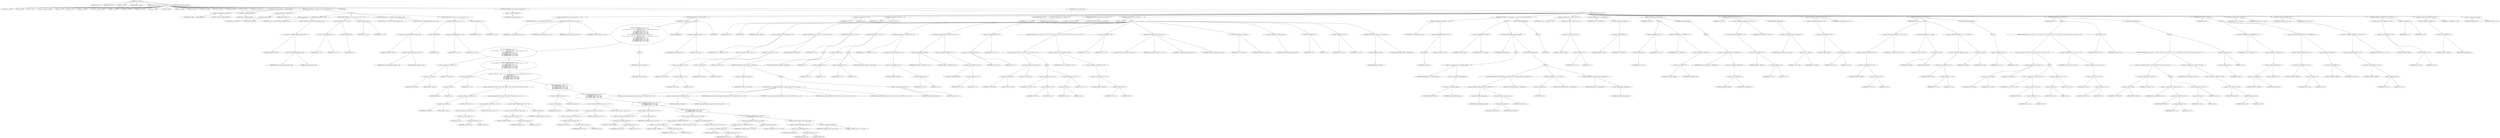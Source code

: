 digraph cache_insert {  
"1000121" [label = "(METHOD,cache_insert)" ]
"1000122" [label = "(PARAM,char *src)" ]
"1000123" [label = "(PARAM,_DWORD *a2)" ]
"1000124" [label = "(PARAM,__int64 a3)" ]
"1000125" [label = "(PARAM,unsigned __int64 a4)" ]
"1000126" [label = "(PARAM,unsigned __int16 a5)" ]
"1000127" [label = "(BLOCK,,)" ]
"1000128" [label = "(LOCAL,result: __int64)" ]
"1000129" [label = "(LOCAL,v10: int)" ]
"1000130" [label = "(LOCAL,v11: int)" ]
"1000131" [label = "(LOCAL,v12: unsigned __int64)" ]
"1000132" [label = "(LOCAL,v13: int)" ]
"1000133" [label = "(LOCAL,v14: int)" ]
"1000134" [label = "(LOCAL,v15: __int64)" ]
"1000135" [label = "(LOCAL,v16: unsigned __int16)" ]
"1000136" [label = "(LOCAL,v17: __int64)" ]
"1000137" [label = "(LOCAL,v18: __int64)" ]
"1000138" [label = "(LOCAL,v19: __int64)" ]
"1000139" [label = "(LOCAL,v20: __int64 *)" ]
"1000140" [label = "(LOCAL,v21: __int64)" ]
"1000141" [label = "(LOCAL,v22: __int16)" ]
"1000142" [label = "(LOCAL,v23: char *)" ]
"1000143" [label = "(LOCAL,v24: __int64)" ]
"1000144" [label = "(LOCAL,v25: __int64)" ]
"1000145" [label = "(LOCAL,v26: _BYTE *)" ]
"1000146" [label = "(LOCAL,v27: int)" ]
"1000147" [label = "(LOCAL,v28: __int64 [ 11 ])" ]
"1000148" [label = "(<operator>.assignment,v28[3] = __readfsqword(0x28u))" ]
"1000149" [label = "(<operator>.indirectIndexAccess,v28[3])" ]
"1000150" [label = "(IDENTIFIER,v28,v28[3] = __readfsqword(0x28u))" ]
"1000151" [label = "(LITERAL,3,v28[3] = __readfsqword(0x28u))" ]
"1000152" [label = "(__readfsqword,__readfsqword(0x28u))" ]
"1000153" [label = "(LITERAL,0x28u,__readfsqword(0x28u))" ]
"1000154" [label = "(CONTROL_STRUCTURE,if ( (a5 & 0x980) != 0 ),if ( (a5 & 0x980) != 0 ))" ]
"1000155" [label = "(<operator>.notEquals,(a5 & 0x980) != 0)" ]
"1000156" [label = "(<operator>.and,a5 & 0x980)" ]
"1000157" [label = "(IDENTIFIER,a5,a5 & 0x980)" ]
"1000158" [label = "(LITERAL,0x980,a5 & 0x980)" ]
"1000159" [label = "(LITERAL,0,(a5 & 0x980) != 0)" ]
"1000160" [label = "(BLOCK,,)" ]
"1000161" [label = "(<operator>.assignment,v12 = *(_QWORD *)(dnsmasq_daemon + 456))" ]
"1000162" [label = "(IDENTIFIER,v12,v12 = *(_QWORD *)(dnsmasq_daemon + 456))" ]
"1000163" [label = "(<operator>.indirection,*(_QWORD *)(dnsmasq_daemon + 456))" ]
"1000164" [label = "(<operator>.cast,(_QWORD *)(dnsmasq_daemon + 456))" ]
"1000165" [label = "(UNKNOWN,_QWORD *,_QWORD *)" ]
"1000166" [label = "(<operator>.addition,dnsmasq_daemon + 456)" ]
"1000167" [label = "(IDENTIFIER,dnsmasq_daemon,dnsmasq_daemon + 456)" ]
"1000168" [label = "(LITERAL,456,dnsmasq_daemon + 456)" ]
"1000169" [label = "(CONTROL_STRUCTURE,if ( a4 <= v12 || !v12 ),if ( a4 <= v12 || !v12 ))" ]
"1000170" [label = "(<operator>.logicalOr,a4 <= v12 || !v12)" ]
"1000171" [label = "(<operator>.lessEqualsThan,a4 <= v12)" ]
"1000172" [label = "(IDENTIFIER,a4,a4 <= v12)" ]
"1000173" [label = "(IDENTIFIER,v12,a4 <= v12)" ]
"1000174" [label = "(<operator>.logicalNot,!v12)" ]
"1000175" [label = "(IDENTIFIER,v12,!v12)" ]
"1000176" [label = "(<operator>.assignment,v12 = a4)" ]
"1000177" [label = "(IDENTIFIER,v12,v12 = a4)" ]
"1000178" [label = "(IDENTIFIER,a4,v12 = a4)" ]
"1000179" [label = "(<operator>.assignment,a4 = *(_QWORD *)(dnsmasq_daemon + 448))" ]
"1000180" [label = "(IDENTIFIER,a4,a4 = *(_QWORD *)(dnsmasq_daemon + 448))" ]
"1000181" [label = "(<operator>.indirection,*(_QWORD *)(dnsmasq_daemon + 448))" ]
"1000182" [label = "(<operator>.cast,(_QWORD *)(dnsmasq_daemon + 448))" ]
"1000183" [label = "(UNKNOWN,_QWORD *,_QWORD *)" ]
"1000184" [label = "(<operator>.addition,dnsmasq_daemon + 448)" ]
"1000185" [label = "(IDENTIFIER,dnsmasq_daemon,dnsmasq_daemon + 448)" ]
"1000186" [label = "(LITERAL,448,dnsmasq_daemon + 448)" ]
"1000187" [label = "(CONTROL_STRUCTURE,if ( !a4 || v12 >= a4 ),if ( !a4 || v12 >= a4 ))" ]
"1000188" [label = "(<operator>.logicalOr,!a4 || v12 >= a4)" ]
"1000189" [label = "(<operator>.logicalNot,!a4)" ]
"1000190" [label = "(IDENTIFIER,a4,!a4)" ]
"1000191" [label = "(<operator>.greaterEqualsThan,v12 >= a4)" ]
"1000192" [label = "(IDENTIFIER,v12,v12 >= a4)" ]
"1000193" [label = "(IDENTIFIER,a4,v12 >= a4)" ]
"1000194" [label = "(<operator>.assignment,a4 = v12)" ]
"1000195" [label = "(IDENTIFIER,a4,a4 = v12)" ]
"1000196" [label = "(IDENTIFIER,v12,a4 = v12)" ]
"1000197" [label = "(IDENTIFIER,L,)" ]
"1000198" [label = "(CONTROL_STRUCTURE,if ( !insert_error ),if ( !insert_error ))" ]
"1000199" [label = "(<operator>.logicalNot,!insert_error)" ]
"1000200" [label = "(IDENTIFIER,insert_error,!insert_error)" ]
"1000201" [label = "(BLOCK,,)" ]
"1000202" [label = "(<operator>.assignment,result = cache_scan_free(src, a2, a3, a5))" ]
"1000203" [label = "(IDENTIFIER,result,result = cache_scan_free(src, a2, a3, a5))" ]
"1000204" [label = "(cache_scan_free,cache_scan_free(src, a2, a3, a5))" ]
"1000205" [label = "(IDENTIFIER,src,cache_scan_free(src, a2, a3, a5))" ]
"1000206" [label = "(IDENTIFIER,a2,cache_scan_free(src, a2, a3, a5))" ]
"1000207" [label = "(IDENTIFIER,a3,cache_scan_free(src, a2, a3, a5))" ]
"1000208" [label = "(IDENTIFIER,a5,cache_scan_free(src, a2, a3, a5))" ]
"1000209" [label = "(CONTROL_STRUCTURE,if ( result ),if ( result ))" ]
"1000210" [label = "(IDENTIFIER,result,if ( result ))" ]
"1000211" [label = "(BLOCK,,)" ]
"1000212" [label = "(CONTROL_STRUCTURE,if ( (a5 & 0x180) != 0\n        && (a5 & 8) != 0\n        && ((a5 & 0x80u) != 0 && *(char *)(result + 52) < 0 && *(_DWORD *)(result + 24) == *a2\n         || (a5 & 0x100) != 0\n         && (*(_BYTE *)(result + 53) & 1) != 0\n         && *(_DWORD *)(result + 24) == *a2\n         && *(_DWORD *)(result + 28) == a2[1]\n         && *(_DWORD *)(result + 32) == a2[2]\n         && *(_DWORD *)(result + 36) == a2[3]) ),if ( (a5 & 0x180) != 0\n        && (a5 & 8) != 0\n        && ((a5 & 0x80u) != 0 && *(char *)(result + 52) < 0 && *(_DWORD *)(result + 24) == *a2\n         || (a5 & 0x100) != 0\n         && (*(_BYTE *)(result + 53) & 1) != 0\n         && *(_DWORD *)(result + 24) == *a2\n         && *(_DWORD *)(result + 28) == a2[1]\n         && *(_DWORD *)(result + 32) == a2[2]\n         && *(_DWORD *)(result + 36) == a2[3]) ))" ]
"1000213" [label = "(<operator>.logicalAnd,(a5 & 0x180) != 0\n        && (a5 & 8) != 0\n        && ((a5 & 0x80u) != 0 && *(char *)(result + 52) < 0 && *(_DWORD *)(result + 24) == *a2\n         || (a5 & 0x100) != 0\n         && (*(_BYTE *)(result + 53) & 1) != 0\n         && *(_DWORD *)(result + 24) == *a2\n         && *(_DWORD *)(result + 28) == a2[1]\n         && *(_DWORD *)(result + 32) == a2[2]\n         && *(_DWORD *)(result + 36) == a2[3]))" ]
"1000214" [label = "(<operator>.notEquals,(a5 & 0x180) != 0)" ]
"1000215" [label = "(<operator>.and,a5 & 0x180)" ]
"1000216" [label = "(IDENTIFIER,a5,a5 & 0x180)" ]
"1000217" [label = "(LITERAL,0x180,a5 & 0x180)" ]
"1000218" [label = "(LITERAL,0,(a5 & 0x180) != 0)" ]
"1000219" [label = "(<operator>.logicalAnd,(a5 & 8) != 0\n        && ((a5 & 0x80u) != 0 && *(char *)(result + 52) < 0 && *(_DWORD *)(result + 24) == *a2\n         || (a5 & 0x100) != 0\n         && (*(_BYTE *)(result + 53) & 1) != 0\n         && *(_DWORD *)(result + 24) == *a2\n         && *(_DWORD *)(result + 28) == a2[1]\n         && *(_DWORD *)(result + 32) == a2[2]\n         && *(_DWORD *)(result + 36) == a2[3]))" ]
"1000220" [label = "(<operator>.notEquals,(a5 & 8) != 0)" ]
"1000221" [label = "(<operator>.and,a5 & 8)" ]
"1000222" [label = "(IDENTIFIER,a5,a5 & 8)" ]
"1000223" [label = "(LITERAL,8,a5 & 8)" ]
"1000224" [label = "(LITERAL,0,(a5 & 8) != 0)" ]
"1000225" [label = "(<operator>.logicalOr,(a5 & 0x80u) != 0 && *(char *)(result + 52) < 0 && *(_DWORD *)(result + 24) == *a2\n         || (a5 & 0x100) != 0\n         && (*(_BYTE *)(result + 53) & 1) != 0\n         && *(_DWORD *)(result + 24) == *a2\n         && *(_DWORD *)(result + 28) == a2[1]\n         && *(_DWORD *)(result + 32) == a2[2]\n         && *(_DWORD *)(result + 36) == a2[3])" ]
"1000226" [label = "(<operator>.logicalAnd,(a5 & 0x80u) != 0 && *(char *)(result + 52) < 0 && *(_DWORD *)(result + 24) == *a2)" ]
"1000227" [label = "(<operator>.notEquals,(a5 & 0x80u) != 0)" ]
"1000228" [label = "(<operator>.and,a5 & 0x80u)" ]
"1000229" [label = "(IDENTIFIER,a5,a5 & 0x80u)" ]
"1000230" [label = "(LITERAL,0x80u,a5 & 0x80u)" ]
"1000231" [label = "(LITERAL,0,(a5 & 0x80u) != 0)" ]
"1000232" [label = "(<operator>.logicalAnd,*(char *)(result + 52) < 0 && *(_DWORD *)(result + 24) == *a2)" ]
"1000233" [label = "(<operator>.lessThan,*(char *)(result + 52) < 0)" ]
"1000234" [label = "(<operator>.indirection,*(char *)(result + 52))" ]
"1000235" [label = "(<operator>.cast,(char *)(result + 52))" ]
"1000236" [label = "(UNKNOWN,char *,char *)" ]
"1000237" [label = "(<operator>.addition,result + 52)" ]
"1000238" [label = "(IDENTIFIER,result,result + 52)" ]
"1000239" [label = "(LITERAL,52,result + 52)" ]
"1000240" [label = "(LITERAL,0,*(char *)(result + 52) < 0)" ]
"1000241" [label = "(<operator>.equals,*(_DWORD *)(result + 24) == *a2)" ]
"1000242" [label = "(<operator>.indirection,*(_DWORD *)(result + 24))" ]
"1000243" [label = "(<operator>.cast,(_DWORD *)(result + 24))" ]
"1000244" [label = "(UNKNOWN,_DWORD *,_DWORD *)" ]
"1000245" [label = "(<operator>.addition,result + 24)" ]
"1000246" [label = "(IDENTIFIER,result,result + 24)" ]
"1000247" [label = "(LITERAL,24,result + 24)" ]
"1000248" [label = "(<operator>.indirection,*a2)" ]
"1000249" [label = "(IDENTIFIER,a2,*(_DWORD *)(result + 24) == *a2)" ]
"1000250" [label = "(<operator>.logicalAnd,(a5 & 0x100) != 0\n         && (*(_BYTE *)(result + 53) & 1) != 0\n         && *(_DWORD *)(result + 24) == *a2\n         && *(_DWORD *)(result + 28) == a2[1]\n         && *(_DWORD *)(result + 32) == a2[2]\n         && *(_DWORD *)(result + 36) == a2[3])" ]
"1000251" [label = "(<operator>.notEquals,(a5 & 0x100) != 0)" ]
"1000252" [label = "(<operator>.and,a5 & 0x100)" ]
"1000253" [label = "(IDENTIFIER,a5,a5 & 0x100)" ]
"1000254" [label = "(LITERAL,0x100,a5 & 0x100)" ]
"1000255" [label = "(LITERAL,0,(a5 & 0x100) != 0)" ]
"1000256" [label = "(<operator>.logicalAnd,(*(_BYTE *)(result + 53) & 1) != 0\n         && *(_DWORD *)(result + 24) == *a2\n         && *(_DWORD *)(result + 28) == a2[1]\n         && *(_DWORD *)(result + 32) == a2[2]\n         && *(_DWORD *)(result + 36) == a2[3])" ]
"1000257" [label = "(<operator>.notEquals,(*(_BYTE *)(result + 53) & 1) != 0)" ]
"1000258" [label = "(<operator>.and,*(_BYTE *)(result + 53) & 1)" ]
"1000259" [label = "(<operator>.indirection,*(_BYTE *)(result + 53))" ]
"1000260" [label = "(<operator>.cast,(_BYTE *)(result + 53))" ]
"1000261" [label = "(UNKNOWN,_BYTE *,_BYTE *)" ]
"1000262" [label = "(<operator>.addition,result + 53)" ]
"1000263" [label = "(IDENTIFIER,result,result + 53)" ]
"1000264" [label = "(LITERAL,53,result + 53)" ]
"1000265" [label = "(LITERAL,1,*(_BYTE *)(result + 53) & 1)" ]
"1000266" [label = "(LITERAL,0,(*(_BYTE *)(result + 53) & 1) != 0)" ]
"1000267" [label = "(<operator>.logicalAnd,*(_DWORD *)(result + 24) == *a2\n         && *(_DWORD *)(result + 28) == a2[1]\n         && *(_DWORD *)(result + 32) == a2[2]\n         && *(_DWORD *)(result + 36) == a2[3])" ]
"1000268" [label = "(<operator>.equals,*(_DWORD *)(result + 24) == *a2)" ]
"1000269" [label = "(<operator>.indirection,*(_DWORD *)(result + 24))" ]
"1000270" [label = "(<operator>.cast,(_DWORD *)(result + 24))" ]
"1000271" [label = "(UNKNOWN,_DWORD *,_DWORD *)" ]
"1000272" [label = "(<operator>.addition,result + 24)" ]
"1000273" [label = "(IDENTIFIER,result,result + 24)" ]
"1000274" [label = "(LITERAL,24,result + 24)" ]
"1000275" [label = "(<operator>.indirection,*a2)" ]
"1000276" [label = "(IDENTIFIER,a2,*(_DWORD *)(result + 24) == *a2)" ]
"1000277" [label = "(<operator>.logicalAnd,*(_DWORD *)(result + 28) == a2[1]\n         && *(_DWORD *)(result + 32) == a2[2]\n         && *(_DWORD *)(result + 36) == a2[3])" ]
"1000278" [label = "(<operator>.equals,*(_DWORD *)(result + 28) == a2[1])" ]
"1000279" [label = "(<operator>.indirection,*(_DWORD *)(result + 28))" ]
"1000280" [label = "(<operator>.cast,(_DWORD *)(result + 28))" ]
"1000281" [label = "(UNKNOWN,_DWORD *,_DWORD *)" ]
"1000282" [label = "(<operator>.addition,result + 28)" ]
"1000283" [label = "(IDENTIFIER,result,result + 28)" ]
"1000284" [label = "(LITERAL,28,result + 28)" ]
"1000285" [label = "(<operator>.indirectIndexAccess,a2[1])" ]
"1000286" [label = "(IDENTIFIER,a2,*(_DWORD *)(result + 28) == a2[1])" ]
"1000287" [label = "(LITERAL,1,*(_DWORD *)(result + 28) == a2[1])" ]
"1000288" [label = "(<operator>.logicalAnd,*(_DWORD *)(result + 32) == a2[2]\n         && *(_DWORD *)(result + 36) == a2[3])" ]
"1000289" [label = "(<operator>.equals,*(_DWORD *)(result + 32) == a2[2])" ]
"1000290" [label = "(<operator>.indirection,*(_DWORD *)(result + 32))" ]
"1000291" [label = "(<operator>.cast,(_DWORD *)(result + 32))" ]
"1000292" [label = "(UNKNOWN,_DWORD *,_DWORD *)" ]
"1000293" [label = "(<operator>.addition,result + 32)" ]
"1000294" [label = "(IDENTIFIER,result,result + 32)" ]
"1000295" [label = "(LITERAL,32,result + 32)" ]
"1000296" [label = "(<operator>.indirectIndexAccess,a2[2])" ]
"1000297" [label = "(IDENTIFIER,a2,*(_DWORD *)(result + 32) == a2[2])" ]
"1000298" [label = "(LITERAL,2,*(_DWORD *)(result + 32) == a2[2])" ]
"1000299" [label = "(<operator>.equals,*(_DWORD *)(result + 36) == a2[3])" ]
"1000300" [label = "(<operator>.indirection,*(_DWORD *)(result + 36))" ]
"1000301" [label = "(<operator>.cast,(_DWORD *)(result + 36))" ]
"1000302" [label = "(UNKNOWN,_DWORD *,_DWORD *)" ]
"1000303" [label = "(<operator>.addition,result + 36)" ]
"1000304" [label = "(IDENTIFIER,result,result + 36)" ]
"1000305" [label = "(LITERAL,36,result + 36)" ]
"1000306" [label = "(<operator>.indirectIndexAccess,a2[3])" ]
"1000307" [label = "(IDENTIFIER,a2,*(_DWORD *)(result + 36) == a2[3])" ]
"1000308" [label = "(LITERAL,3,*(_DWORD *)(result + 36) == a2[3])" ]
"1000309" [label = "(BLOCK,,)" ]
"1000310" [label = "(RETURN,return result;,return result;)" ]
"1000311" [label = "(IDENTIFIER,result,return result;)" ]
"1000312" [label = "(JUMP_TARGET,LABEL_12)" ]
"1000313" [label = "(<operator>.assignment,insert_error = 1)" ]
"1000314" [label = "(IDENTIFIER,insert_error,insert_error = 1)" ]
"1000315" [label = "(LITERAL,1,insert_error = 1)" ]
"1000316" [label = "(IDENTIFIER,L,)" ]
"1000317" [label = "(<operator>.assignment,v13 = 0)" ]
"1000318" [label = "(IDENTIFIER,v13,v13 = 0)" ]
"1000319" [label = "(LITERAL,0,v13 = 0)" ]
"1000320" [label = "(<operator>.assignment,v14 = a5 & 4)" ]
"1000321" [label = "(IDENTIFIER,v14,v14 = a5 & 4)" ]
"1000322" [label = "(<operator>.and,a5 & 4)" ]
"1000323" [label = "(IDENTIFIER,a5,a5 & 4)" ]
"1000324" [label = "(LITERAL,4,a5 & 4)" ]
"1000325" [label = "(JUMP_TARGET,LABEL_21)" ]
"1000326" [label = "(<operator>.assignment,v15 = cache_tail)" ]
"1000327" [label = "(IDENTIFIER,v15,v15 = cache_tail)" ]
"1000328" [label = "(IDENTIFIER,cache_tail,v15 = cache_tail)" ]
"1000329" [label = "(CONTROL_STRUCTURE,if ( !cache_tail ),if ( !cache_tail ))" ]
"1000330" [label = "(<operator>.logicalNot,!cache_tail)" ]
"1000331" [label = "(IDENTIFIER,cache_tail,!cache_tail)" ]
"1000332" [label = "(CONTROL_STRUCTURE,goto LABEL_12;,goto LABEL_12;)" ]
"1000333" [label = "(CONTROL_STRUCTURE,while ( 1 ),while ( 1 ))" ]
"1000334" [label = "(LITERAL,1,while ( 1 ))" ]
"1000335" [label = "(BLOCK,,)" ]
"1000336" [label = "(<operator>.assignment,v16 = *(_WORD *)(v15 + 52))" ]
"1000337" [label = "(IDENTIFIER,v16,v16 = *(_WORD *)(v15 + 52))" ]
"1000338" [label = "(<operator>.indirection,*(_WORD *)(v15 + 52))" ]
"1000339" [label = "(<operator>.cast,(_WORD *)(v15 + 52))" ]
"1000340" [label = "(UNKNOWN,_WORD *,_WORD *)" ]
"1000341" [label = "(<operator>.addition,v15 + 52)" ]
"1000342" [label = "(IDENTIFIER,v15,v15 + 52)" ]
"1000343" [label = "(LITERAL,52,v15 + 52)" ]
"1000344" [label = "(CONTROL_STRUCTURE,if ( (v16 & 0xC) == 0 ),if ( (v16 & 0xC) == 0 ))" ]
"1000345" [label = "(<operator>.equals,(v16 & 0xC) == 0)" ]
"1000346" [label = "(<operator>.and,v16 & 0xC)" ]
"1000347" [label = "(IDENTIFIER,v16,v16 & 0xC)" ]
"1000348" [label = "(LITERAL,0xC,v16 & 0xC)" ]
"1000349" [label = "(LITERAL,0,(v16 & 0xC) == 0)" ]
"1000350" [label = "(CONTROL_STRUCTURE,break;,break;)" ]
"1000351" [label = "(CONTROL_STRUCTURE,if ( v13 ),if ( v13 ))" ]
"1000352" [label = "(IDENTIFIER,v13,if ( v13 ))" ]
"1000353" [label = "(BLOCK,,)" ]
"1000354" [label = "(CONTROL_STRUCTURE,if ( !warned_8730 ),if ( !warned_8730 ))" ]
"1000355" [label = "(<operator>.logicalNot,!warned_8730)" ]
"1000356" [label = "(IDENTIFIER,warned_8730,!warned_8730)" ]
"1000357" [label = "(BLOCK,,)" ]
"1000358" [label = "(my_syslog,my_syslog(3, (unsigned int)\"Internal error in cache.\", warned_8730, v10, v11, v13))" ]
"1000359" [label = "(LITERAL,3,my_syslog(3, (unsigned int)\"Internal error in cache.\", warned_8730, v10, v11, v13))" ]
"1000360" [label = "(<operator>.cast,(unsigned int)\"Internal error in cache.\")" ]
"1000361" [label = "(UNKNOWN,unsigned int,unsigned int)" ]
"1000362" [label = "(LITERAL,\"Internal error in cache.\",(unsigned int)\"Internal error in cache.\")" ]
"1000363" [label = "(IDENTIFIER,warned_8730,my_syslog(3, (unsigned int)\"Internal error in cache.\", warned_8730, v10, v11, v13))" ]
"1000364" [label = "(IDENTIFIER,v10,my_syslog(3, (unsigned int)\"Internal error in cache.\", warned_8730, v10, v11, v13))" ]
"1000365" [label = "(IDENTIFIER,v11,my_syslog(3, (unsigned int)\"Internal error in cache.\", warned_8730, v10, v11, v13))" ]
"1000366" [label = "(IDENTIFIER,v13,my_syslog(3, (unsigned int)\"Internal error in cache.\", warned_8730, v10, v11, v13))" ]
"1000367" [label = "(<operator>.assignment,warned_8730 = 1)" ]
"1000368" [label = "(IDENTIFIER,warned_8730,warned_8730 = 1)" ]
"1000369" [label = "(LITERAL,1,warned_8730 = 1)" ]
"1000370" [label = "(CONTROL_STRUCTURE,goto LABEL_12;,goto LABEL_12;)" ]
"1000371" [label = "(CONTROL_STRUCTURE,if ( !v14 ),if ( !v14 ))" ]
"1000372" [label = "(<operator>.logicalNot,!v14)" ]
"1000373" [label = "(IDENTIFIER,v14,!v14)" ]
"1000374" [label = "(BLOCK,,)" ]
"1000375" [label = "(<operator>.assignment,v14 = 1)" ]
"1000376" [label = "(IDENTIFIER,v14,v14 = 1)" ]
"1000377" [label = "(LITERAL,1,v14 = 1)" ]
"1000378" [label = "(<operator>.assignment,v13 = 0)" ]
"1000379" [label = "(IDENTIFIER,v13,v13 = 0)" ]
"1000380" [label = "(LITERAL,0,v13 = 0)" ]
"1000381" [label = "(CONTROL_STRUCTURE,goto LABEL_21;,goto LABEL_21;)" ]
"1000382" [label = "(<operator>.assignment,v17 = *(_QWORD *)(v15 + 32))" ]
"1000383" [label = "(IDENTIFIER,v17,v17 = *(_QWORD *)(v15 + 32))" ]
"1000384" [label = "(<operator>.indirection,*(_QWORD *)(v15 + 32))" ]
"1000385" [label = "(<operator>.cast,(_QWORD *)(v15 + 32))" ]
"1000386" [label = "(UNKNOWN,_QWORD *,_QWORD *)" ]
"1000387" [label = "(<operator>.addition,v15 + 32)" ]
"1000388" [label = "(IDENTIFIER,v15,v15 + 32)" ]
"1000389" [label = "(LITERAL,32,v15 + 32)" ]
"1000390" [label = "(<operator>.assignment,v28[0] = *(_QWORD *)(v15 + 24))" ]
"1000391" [label = "(<operator>.indirectIndexAccess,v28[0])" ]
"1000392" [label = "(IDENTIFIER,v28,v28[0] = *(_QWORD *)(v15 + 24))" ]
"1000393" [label = "(LITERAL,0,v28[0] = *(_QWORD *)(v15 + 24))" ]
"1000394" [label = "(<operator>.indirection,*(_QWORD *)(v15 + 24))" ]
"1000395" [label = "(<operator>.cast,(_QWORD *)(v15 + 24))" ]
"1000396" [label = "(UNKNOWN,_QWORD *,_QWORD *)" ]
"1000397" [label = "(<operator>.addition,v15 + 24)" ]
"1000398" [label = "(IDENTIFIER,v15,v15 + 24)" ]
"1000399" [label = "(LITERAL,24,v15 + 24)" ]
"1000400" [label = "(<operator>.assignment,v28[1] = v17)" ]
"1000401" [label = "(<operator>.indirectIndexAccess,v28[1])" ]
"1000402" [label = "(IDENTIFIER,v28,v28[1] = v17)" ]
"1000403" [label = "(LITERAL,1,v28[1] = v17)" ]
"1000404" [label = "(IDENTIFIER,v17,v28[1] = v17)" ]
"1000405" [label = "(CONTROL_STRUCTURE,if ( (v16 & 0x200) != 0 || (v18 = v15 + 56, (v16 & 2) != 0) ),if ( (v16 & 0x200) != 0 || (v18 = v15 + 56, (v16 & 2) != 0) ))" ]
"1000406" [label = "(<operator>.logicalOr,(v16 & 0x200) != 0 || (v18 = v15 + 56, (v16 & 2) != 0))" ]
"1000407" [label = "(<operator>.notEquals,(v16 & 0x200) != 0)" ]
"1000408" [label = "(<operator>.and,v16 & 0x200)" ]
"1000409" [label = "(IDENTIFIER,v16,v16 & 0x200)" ]
"1000410" [label = "(LITERAL,0x200,v16 & 0x200)" ]
"1000411" [label = "(LITERAL,0,(v16 & 0x200) != 0)" ]
"1000412" [label = "(BLOCK,,)" ]
"1000413" [label = "(<operator>.assignment,v18 = v15 + 56)" ]
"1000414" [label = "(IDENTIFIER,v18,v18 = v15 + 56)" ]
"1000415" [label = "(<operator>.addition,v15 + 56)" ]
"1000416" [label = "(IDENTIFIER,v15,v15 + 56)" ]
"1000417" [label = "(LITERAL,56,v15 + 56)" ]
"1000418" [label = "(<operator>.notEquals,(v16 & 2) != 0)" ]
"1000419" [label = "(<operator>.and,v16 & 2)" ]
"1000420" [label = "(IDENTIFIER,v16,v16 & 2)" ]
"1000421" [label = "(LITERAL,2,v16 & 2)" ]
"1000422" [label = "(LITERAL,0,(v16 & 2) != 0)" ]
"1000423" [label = "(<operator>.assignment,v18 = *(_QWORD *)(v15 + 56))" ]
"1000424" [label = "(IDENTIFIER,v18,v18 = *(_QWORD *)(v15 + 56))" ]
"1000425" [label = "(<operator>.indirection,*(_QWORD *)(v15 + 56))" ]
"1000426" [label = "(<operator>.cast,(_QWORD *)(v15 + 56))" ]
"1000427" [label = "(UNKNOWN,_QWORD *,_QWORD *)" ]
"1000428" [label = "(<operator>.addition,v15 + 56)" ]
"1000429" [label = "(IDENTIFIER,v15,v15 + 56)" ]
"1000430" [label = "(LITERAL,56,v15 + 56)" ]
"1000431" [label = "(<operator>.assignment,v27 = v14)" ]
"1000432" [label = "(IDENTIFIER,v27,v27 = v14)" ]
"1000433" [label = "(IDENTIFIER,v14,v27 = v14)" ]
"1000434" [label = "(cache_scan_free,cache_scan_free(v18, v28, a3, v16))" ]
"1000435" [label = "(IDENTIFIER,v18,cache_scan_free(v18, v28, a3, v16))" ]
"1000436" [label = "(IDENTIFIER,v28,cache_scan_free(v18, v28, a3, v16))" ]
"1000437" [label = "(IDENTIFIER,a3,cache_scan_free(v18, v28, a3, v16))" ]
"1000438" [label = "(IDENTIFIER,v16,cache_scan_free(v18, v28, a3, v16))" ]
"1000439" [label = "(<operator>.assignment,v15 = cache_tail)" ]
"1000440" [label = "(IDENTIFIER,v15,v15 = cache_tail)" ]
"1000441" [label = "(IDENTIFIER,cache_tail,v15 = cache_tail)" ]
"1000442" [label = "(<operator>.preIncrement,++cache_live_freed)" ]
"1000443" [label = "(IDENTIFIER,cache_live_freed,++cache_live_freed)" ]
"1000444" [label = "(<operator>.assignment,v13 = 1)" ]
"1000445" [label = "(IDENTIFIER,v13,v13 = 1)" ]
"1000446" [label = "(LITERAL,1,v13 = 1)" ]
"1000447" [label = "(<operator>.assignment,v14 = v27)" ]
"1000448" [label = "(IDENTIFIER,v14,v14 = v27)" ]
"1000449" [label = "(IDENTIFIER,v27,v14 = v27)" ]
"1000450" [label = "(CONTROL_STRUCTURE,if ( !cache_tail ),if ( !cache_tail ))" ]
"1000451" [label = "(<operator>.logicalNot,!cache_tail)" ]
"1000452" [label = "(IDENTIFIER,cache_tail,!cache_tail)" ]
"1000453" [label = "(CONTROL_STRUCTURE,goto LABEL_12;,goto LABEL_12;)" ]
"1000454" [label = "(CONTROL_STRUCTURE,if ( src && strlen(src) > 0x31 ),if ( src && strlen(src) > 0x31 ))" ]
"1000455" [label = "(<operator>.logicalAnd,src && strlen(src) > 0x31)" ]
"1000456" [label = "(IDENTIFIER,src,src && strlen(src) > 0x31)" ]
"1000457" [label = "(<operator>.greaterThan,strlen(src) > 0x31)" ]
"1000458" [label = "(strlen,strlen(src))" ]
"1000459" [label = "(IDENTIFIER,src,strlen(src))" ]
"1000460" [label = "(LITERAL,0x31,strlen(src) > 0x31)" ]
"1000461" [label = "(BLOCK,,)" ]
"1000462" [label = "(<operator>.assignment,v19 = big_free)" ]
"1000463" [label = "(IDENTIFIER,v19,v19 = big_free)" ]
"1000464" [label = "(IDENTIFIER,big_free,v19 = big_free)" ]
"1000465" [label = "(CONTROL_STRUCTURE,if ( big_free ),if ( big_free ))" ]
"1000466" [label = "(IDENTIFIER,big_free,if ( big_free ))" ]
"1000467" [label = "(BLOCK,,)" ]
"1000468" [label = "(<operator>.assignment,big_free = *(_QWORD *)big_free)" ]
"1000469" [label = "(IDENTIFIER,big_free,big_free = *(_QWORD *)big_free)" ]
"1000470" [label = "(<operator>.indirection,*(_QWORD *)big_free)" ]
"1000471" [label = "(<operator>.cast,(_QWORD *)big_free)" ]
"1000472" [label = "(UNKNOWN,_QWORD *,_QWORD *)" ]
"1000473" [label = "(IDENTIFIER,big_free,(_QWORD *)big_free)" ]
"1000474" [label = "(CONTROL_STRUCTURE,else,else)" ]
"1000475" [label = "(BLOCK,,)" ]
"1000476" [label = "(CONTROL_STRUCTURE,if ( !bignames_left && (a5 & 0x5000) == 0 ),if ( !bignames_left && (a5 & 0x5000) == 0 ))" ]
"1000477" [label = "(<operator>.logicalAnd,!bignames_left && (a5 & 0x5000) == 0)" ]
"1000478" [label = "(<operator>.logicalNot,!bignames_left)" ]
"1000479" [label = "(IDENTIFIER,bignames_left,!bignames_left)" ]
"1000480" [label = "(<operator>.equals,(a5 & 0x5000) == 0)" ]
"1000481" [label = "(<operator>.and,a5 & 0x5000)" ]
"1000482" [label = "(IDENTIFIER,a5,a5 & 0x5000)" ]
"1000483" [label = "(LITERAL,0x5000,a5 & 0x5000)" ]
"1000484" [label = "(LITERAL,0,(a5 & 0x5000) == 0)" ]
"1000485" [label = "(CONTROL_STRUCTURE,goto LABEL_12;,goto LABEL_12;)" ]
"1000486" [label = "(CONTROL_STRUCTURE,if ( !v19 ),if ( !v19 ))" ]
"1000487" [label = "(<operator>.logicalNot,!v19)" ]
"1000488" [label = "(IDENTIFIER,v19,!v19)" ]
"1000489" [label = "(CONTROL_STRUCTURE,goto LABEL_12;,goto LABEL_12;)" ]
"1000490" [label = "(CONTROL_STRUCTURE,if ( bignames_left ),if ( bignames_left ))" ]
"1000491" [label = "(IDENTIFIER,bignames_left,if ( bignames_left ))" ]
"1000492" [label = "(<operator>.preDecrement,--bignames_left)" ]
"1000493" [label = "(IDENTIFIER,bignames_left,--bignames_left)" ]
"1000494" [label = "(CONTROL_STRUCTURE,else,else)" ]
"1000495" [label = "(BLOCK,,)" ]
"1000496" [label = "(IDENTIFIER,L,)" ]
"1000497" [label = "(<operator>.assignment,v20 = *(__int64 **)(v15 + 8))" ]
"1000498" [label = "(IDENTIFIER,v20,v20 = *(__int64 **)(v15 + 8))" ]
"1000499" [label = "(<operator>.indirection,*(__int64 **)(v15 + 8))" ]
"1000500" [label = "(<operator>.cast,(__int64 **)(v15 + 8))" ]
"1000501" [label = "(UNKNOWN,__int64 **,__int64 **)" ]
"1000502" [label = "(<operator>.addition,v15 + 8)" ]
"1000503" [label = "(IDENTIFIER,v15,v15 + 8)" ]
"1000504" [label = "(LITERAL,8,v15 + 8)" ]
"1000505" [label = "(<operator>.assignment,v21 = *(_QWORD *)v15)" ]
"1000506" [label = "(IDENTIFIER,v21,v21 = *(_QWORD *)v15)" ]
"1000507" [label = "(<operator>.indirection,*(_QWORD *)v15)" ]
"1000508" [label = "(<operator>.cast,(_QWORD *)v15)" ]
"1000509" [label = "(UNKNOWN,_QWORD *,_QWORD *)" ]
"1000510" [label = "(IDENTIFIER,v15,(_QWORD *)v15)" ]
"1000511" [label = "(CONTROL_STRUCTURE,if ( v20 ),if ( v20 ))" ]
"1000512" [label = "(IDENTIFIER,v20,if ( v20 ))" ]
"1000513" [label = "(BLOCK,,)" ]
"1000514" [label = "(<operator>.assignment,*v20 = v21)" ]
"1000515" [label = "(<operator>.indirection,*v20)" ]
"1000516" [label = "(IDENTIFIER,v20,*v20 = v21)" ]
"1000517" [label = "(IDENTIFIER,v21,*v20 = v21)" ]
"1000518" [label = "(<operator>.assignment,v21 = *(_QWORD *)v15)" ]
"1000519" [label = "(IDENTIFIER,v21,v21 = *(_QWORD *)v15)" ]
"1000520" [label = "(<operator>.indirection,*(_QWORD *)v15)" ]
"1000521" [label = "(<operator>.cast,(_QWORD *)v15)" ]
"1000522" [label = "(UNKNOWN,_QWORD *,_QWORD *)" ]
"1000523" [label = "(IDENTIFIER,v15,(_QWORD *)v15)" ]
"1000524" [label = "(CONTROL_STRUCTURE,else,else)" ]
"1000525" [label = "(BLOCK,,)" ]
"1000526" [label = "(<operator>.assignment,cache_head = *(_QWORD *)v15)" ]
"1000527" [label = "(IDENTIFIER,cache_head,cache_head = *(_QWORD *)v15)" ]
"1000528" [label = "(<operator>.indirection,*(_QWORD *)v15)" ]
"1000529" [label = "(<operator>.cast,(_QWORD *)v15)" ]
"1000530" [label = "(UNKNOWN,_QWORD *,_QWORD *)" ]
"1000531" [label = "(IDENTIFIER,v15,(_QWORD *)v15)" ]
"1000532" [label = "(CONTROL_STRUCTURE,if ( v21 ),if ( v21 ))" ]
"1000533" [label = "(IDENTIFIER,v21,if ( v21 ))" ]
"1000534" [label = "(<operator>.assignment,*(_QWORD *)(v21 + 8) = v20)" ]
"1000535" [label = "(<operator>.indirection,*(_QWORD *)(v21 + 8))" ]
"1000536" [label = "(<operator>.cast,(_QWORD *)(v21 + 8))" ]
"1000537" [label = "(UNKNOWN,_QWORD *,_QWORD *)" ]
"1000538" [label = "(<operator>.addition,v21 + 8)" ]
"1000539" [label = "(IDENTIFIER,v21,v21 + 8)" ]
"1000540" [label = "(LITERAL,8,v21 + 8)" ]
"1000541" [label = "(IDENTIFIER,v20,*(_QWORD *)(v21 + 8) = v20)" ]
"1000542" [label = "(CONTROL_STRUCTURE,else,else)" ]
"1000543" [label = "(<operator>.assignment,cache_tail = (__int64)v20)" ]
"1000544" [label = "(IDENTIFIER,cache_tail,cache_tail = (__int64)v20)" ]
"1000545" [label = "(<operator>.cast,(__int64)v20)" ]
"1000546" [label = "(UNKNOWN,__int64,__int64)" ]
"1000547" [label = "(IDENTIFIER,v20,(__int64)v20)" ]
"1000548" [label = "(<operator>.assignment,*(_WORD *)(v15 + 52) = a5)" ]
"1000549" [label = "(<operator>.indirection,*(_WORD *)(v15 + 52))" ]
"1000550" [label = "(<operator>.cast,(_WORD *)(v15 + 52))" ]
"1000551" [label = "(UNKNOWN,_WORD *,_WORD *)" ]
"1000552" [label = "(<operator>.addition,v15 + 52)" ]
"1000553" [label = "(IDENTIFIER,v15,v15 + 52)" ]
"1000554" [label = "(LITERAL,52,v15 + 52)" ]
"1000555" [label = "(IDENTIFIER,a5,*(_WORD *)(v15 + 52) = a5)" ]
"1000556" [label = "(CONTROL_STRUCTURE,if ( v19 ),if ( v19 ))" ]
"1000557" [label = "(IDENTIFIER,v19,if ( v19 ))" ]
"1000558" [label = "(BLOCK,,)" ]
"1000559" [label = "(<operator>.assignment,*(_QWORD *)(v15 + 56) = v19)" ]
"1000560" [label = "(<operator>.indirection,*(_QWORD *)(v15 + 56))" ]
"1000561" [label = "(<operator>.cast,(_QWORD *)(v15 + 56))" ]
"1000562" [label = "(UNKNOWN,_QWORD *,_QWORD *)" ]
"1000563" [label = "(<operator>.addition,v15 + 56)" ]
"1000564" [label = "(IDENTIFIER,v15,v15 + 56)" ]
"1000565" [label = "(LITERAL,56,v15 + 56)" ]
"1000566" [label = "(IDENTIFIER,v19,*(_QWORD *)(v15 + 56) = v19)" ]
"1000567" [label = "(<operator>.assignment,v22 = a5 | 0x200)" ]
"1000568" [label = "(IDENTIFIER,v22,v22 = a5 | 0x200)" ]
"1000569" [label = "(<operator>.or,a5 | 0x200)" ]
"1000570" [label = "(IDENTIFIER,a5,a5 | 0x200)" ]
"1000571" [label = "(LITERAL,0x200,a5 | 0x200)" ]
"1000572" [label = "(<operator>.assignment,*(_WORD *)(v15 + 52) = a5 | 0x200)" ]
"1000573" [label = "(<operator>.indirection,*(_WORD *)(v15 + 52))" ]
"1000574" [label = "(<operator>.cast,(_WORD *)(v15 + 52))" ]
"1000575" [label = "(UNKNOWN,_WORD *,_WORD *)" ]
"1000576" [label = "(<operator>.addition,v15 + 52)" ]
"1000577" [label = "(IDENTIFIER,v15,v15 + 52)" ]
"1000578" [label = "(LITERAL,52,v15 + 52)" ]
"1000579" [label = "(<operator>.or,a5 | 0x200)" ]
"1000580" [label = "(IDENTIFIER,a5,a5 | 0x200)" ]
"1000581" [label = "(LITERAL,0x200,a5 | 0x200)" ]
"1000582" [label = "(CONTROL_STRUCTURE,else,else)" ]
"1000583" [label = "(BLOCK,,)" ]
"1000584" [label = "(<operator>.assignment,v22 = a5)" ]
"1000585" [label = "(IDENTIFIER,v22,v22 = a5)" ]
"1000586" [label = "(IDENTIFIER,a5,v22 = a5)" ]
"1000587" [label = "(CONTROL_STRUCTURE,if ( src ),if ( src ))" ]
"1000588" [label = "(IDENTIFIER,src,if ( src ))" ]
"1000589" [label = "(BLOCK,,)" ]
"1000590" [label = "(CONTROL_STRUCTURE,if ( (v22 & 0x200) != 0 || (v23 = (char *)(v15 + 56), (v22 & 2) != 0) ),if ( (v22 & 0x200) != 0 || (v23 = (char *)(v15 + 56), (v22 & 2) != 0) ))" ]
"1000591" [label = "(<operator>.logicalOr,(v22 & 0x200) != 0 || (v23 = (char *)(v15 + 56), (v22 & 2) != 0))" ]
"1000592" [label = "(<operator>.notEquals,(v22 & 0x200) != 0)" ]
"1000593" [label = "(<operator>.and,v22 & 0x200)" ]
"1000594" [label = "(IDENTIFIER,v22,v22 & 0x200)" ]
"1000595" [label = "(LITERAL,0x200,v22 & 0x200)" ]
"1000596" [label = "(LITERAL,0,(v22 & 0x200) != 0)" ]
"1000597" [label = "(BLOCK,,)" ]
"1000598" [label = "(<operator>.assignment,v23 = (char *)(v15 + 56))" ]
"1000599" [label = "(IDENTIFIER,v23,v23 = (char *)(v15 + 56))" ]
"1000600" [label = "(<operator>.cast,(char *)(v15 + 56))" ]
"1000601" [label = "(UNKNOWN,char *,char *)" ]
"1000602" [label = "(<operator>.addition,v15 + 56)" ]
"1000603" [label = "(IDENTIFIER,v15,v15 + 56)" ]
"1000604" [label = "(LITERAL,56,v15 + 56)" ]
"1000605" [label = "(<operator>.notEquals,(v22 & 2) != 0)" ]
"1000606" [label = "(<operator>.and,v22 & 2)" ]
"1000607" [label = "(IDENTIFIER,v22,v22 & 2)" ]
"1000608" [label = "(LITERAL,2,v22 & 2)" ]
"1000609" [label = "(LITERAL,0,(v22 & 2) != 0)" ]
"1000610" [label = "(<operator>.assignment,v23 = *(char **)(v15 + 56))" ]
"1000611" [label = "(IDENTIFIER,v23,v23 = *(char **)(v15 + 56))" ]
"1000612" [label = "(<operator>.indirection,*(char **)(v15 + 56))" ]
"1000613" [label = "(<operator>.cast,(char **)(v15 + 56))" ]
"1000614" [label = "(UNKNOWN,char **,char **)" ]
"1000615" [label = "(<operator>.addition,v15 + 56)" ]
"1000616" [label = "(IDENTIFIER,v15,v15 + 56)" ]
"1000617" [label = "(LITERAL,56,v15 + 56)" ]
"1000618" [label = "(strcpy,strcpy(v23, src))" ]
"1000619" [label = "(IDENTIFIER,v23,strcpy(v23, src))" ]
"1000620" [label = "(IDENTIFIER,src,strcpy(v23, src))" ]
"1000621" [label = "(CONTROL_STRUCTURE,else,else)" ]
"1000622" [label = "(BLOCK,,)" ]
"1000623" [label = "(CONTROL_STRUCTURE,if ( (v22 & 0x200) != 0 || (v26 = (_BYTE *)(v15 + 56), (v22 & 2) != 0) ),if ( (v22 & 0x200) != 0 || (v26 = (_BYTE *)(v15 + 56), (v22 & 2) != 0) ))" ]
"1000624" [label = "(<operator>.logicalOr,(v22 & 0x200) != 0 || (v26 = (_BYTE *)(v15 + 56), (v22 & 2) != 0))" ]
"1000625" [label = "(<operator>.notEquals,(v22 & 0x200) != 0)" ]
"1000626" [label = "(<operator>.and,v22 & 0x200)" ]
"1000627" [label = "(IDENTIFIER,v22,v22 & 0x200)" ]
"1000628" [label = "(LITERAL,0x200,v22 & 0x200)" ]
"1000629" [label = "(LITERAL,0,(v22 & 0x200) != 0)" ]
"1000630" [label = "(BLOCK,,)" ]
"1000631" [label = "(<operator>.assignment,v26 = (_BYTE *)(v15 + 56))" ]
"1000632" [label = "(IDENTIFIER,v26,v26 = (_BYTE *)(v15 + 56))" ]
"1000633" [label = "(<operator>.cast,(_BYTE *)(v15 + 56))" ]
"1000634" [label = "(UNKNOWN,_BYTE *,_BYTE *)" ]
"1000635" [label = "(<operator>.addition,v15 + 56)" ]
"1000636" [label = "(IDENTIFIER,v15,v15 + 56)" ]
"1000637" [label = "(LITERAL,56,v15 + 56)" ]
"1000638" [label = "(<operator>.notEquals,(v22 & 2) != 0)" ]
"1000639" [label = "(<operator>.and,v22 & 2)" ]
"1000640" [label = "(IDENTIFIER,v22,v22 & 2)" ]
"1000641" [label = "(LITERAL,2,v22 & 2)" ]
"1000642" [label = "(LITERAL,0,(v22 & 2) != 0)" ]
"1000643" [label = "(<operator>.assignment,v26 = *(_BYTE **)(v15 + 56))" ]
"1000644" [label = "(IDENTIFIER,v26,v26 = *(_BYTE **)(v15 + 56))" ]
"1000645" [label = "(<operator>.indirection,*(_BYTE **)(v15 + 56))" ]
"1000646" [label = "(<operator>.cast,(_BYTE **)(v15 + 56))" ]
"1000647" [label = "(UNKNOWN,_BYTE **,_BYTE **)" ]
"1000648" [label = "(<operator>.addition,v15 + 56)" ]
"1000649" [label = "(IDENTIFIER,v15,v15 + 56)" ]
"1000650" [label = "(LITERAL,56,v15 + 56)" ]
"1000651" [label = "(<operator>.assignment,*v26 = 0)" ]
"1000652" [label = "(<operator>.indirection,*v26)" ]
"1000653" [label = "(IDENTIFIER,v26,*v26 = 0)" ]
"1000654" [label = "(LITERAL,0,*v26 = 0)" ]
"1000655" [label = "(CONTROL_STRUCTURE,if ( a2 ),if ( a2 ))" ]
"1000656" [label = "(IDENTIFIER,a2,if ( a2 ))" ]
"1000657" [label = "(BLOCK,,)" ]
"1000658" [label = "(<operator>.assignment,v24 = *((_QWORD *)a2 + 1))" ]
"1000659" [label = "(IDENTIFIER,v24,v24 = *((_QWORD *)a2 + 1))" ]
"1000660" [label = "(<operator>.indirection,*((_QWORD *)a2 + 1))" ]
"1000661" [label = "(<operator>.addition,(_QWORD *)a2 + 1)" ]
"1000662" [label = "(<operator>.cast,(_QWORD *)a2)" ]
"1000663" [label = "(UNKNOWN,_QWORD *,_QWORD *)" ]
"1000664" [label = "(IDENTIFIER,a2,(_QWORD *)a2)" ]
"1000665" [label = "(LITERAL,1,(_QWORD *)a2 + 1)" ]
"1000666" [label = "(<operator>.assignment,*(_QWORD *)(v15 + 24) = *(_QWORD *)a2)" ]
"1000667" [label = "(<operator>.indirection,*(_QWORD *)(v15 + 24))" ]
"1000668" [label = "(<operator>.cast,(_QWORD *)(v15 + 24))" ]
"1000669" [label = "(UNKNOWN,_QWORD *,_QWORD *)" ]
"1000670" [label = "(<operator>.addition,v15 + 24)" ]
"1000671" [label = "(IDENTIFIER,v15,v15 + 24)" ]
"1000672" [label = "(LITERAL,24,v15 + 24)" ]
"1000673" [label = "(<operator>.indirection,*(_QWORD *)a2)" ]
"1000674" [label = "(<operator>.cast,(_QWORD *)a2)" ]
"1000675" [label = "(UNKNOWN,_QWORD *,_QWORD *)" ]
"1000676" [label = "(IDENTIFIER,a2,(_QWORD *)a2)" ]
"1000677" [label = "(<operator>.assignment,*(_QWORD *)(v15 + 32) = v24)" ]
"1000678" [label = "(<operator>.indirection,*(_QWORD *)(v15 + 32))" ]
"1000679" [label = "(<operator>.cast,(_QWORD *)(v15 + 32))" ]
"1000680" [label = "(UNKNOWN,_QWORD *,_QWORD *)" ]
"1000681" [label = "(<operator>.addition,v15 + 32)" ]
"1000682" [label = "(IDENTIFIER,v15,v15 + 32)" ]
"1000683" [label = "(LITERAL,32,v15 + 32)" ]
"1000684" [label = "(IDENTIFIER,v24,*(_QWORD *)(v15 + 32) = v24)" ]
"1000685" [label = "(<operator>.assignment,v25 = new_chain)" ]
"1000686" [label = "(IDENTIFIER,v25,v25 = new_chain)" ]
"1000687" [label = "(IDENTIFIER,new_chain,v25 = new_chain)" ]
"1000688" [label = "(<operator>.assignment,new_chain = v15)" ]
"1000689" [label = "(IDENTIFIER,new_chain,new_chain = v15)" ]
"1000690" [label = "(IDENTIFIER,v15,new_chain = v15)" ]
"1000691" [label = "(<operator>.assignment,*(_QWORD *)(v15 + 40) = a4 + a3)" ]
"1000692" [label = "(<operator>.indirection,*(_QWORD *)(v15 + 40))" ]
"1000693" [label = "(<operator>.cast,(_QWORD *)(v15 + 40))" ]
"1000694" [label = "(UNKNOWN,_QWORD *,_QWORD *)" ]
"1000695" [label = "(<operator>.addition,v15 + 40)" ]
"1000696" [label = "(IDENTIFIER,v15,v15 + 40)" ]
"1000697" [label = "(LITERAL,40,v15 + 40)" ]
"1000698" [label = "(<operator>.addition,a4 + a3)" ]
"1000699" [label = "(IDENTIFIER,a4,a4 + a3)" ]
"1000700" [label = "(IDENTIFIER,a3,a4 + a3)" ]
"1000701" [label = "(<operator>.assignment,*(_QWORD *)v15 = v25)" ]
"1000702" [label = "(<operator>.indirection,*(_QWORD *)v15)" ]
"1000703" [label = "(<operator>.cast,(_QWORD *)v15)" ]
"1000704" [label = "(UNKNOWN,_QWORD *,_QWORD *)" ]
"1000705" [label = "(IDENTIFIER,v15,(_QWORD *)v15)" ]
"1000706" [label = "(IDENTIFIER,v25,*(_QWORD *)v15 = v25)" ]
"1000707" [label = "(<operator>.assignment,result = v15)" ]
"1000708" [label = "(IDENTIFIER,result,result = v15)" ]
"1000709" [label = "(IDENTIFIER,v15,result = v15)" ]
"1000710" [label = "(RETURN,return result;,return result;)" ]
"1000711" [label = "(IDENTIFIER,result,return result;)" ]
"1000712" [label = "(METHOD_RETURN,__int64 __fastcall)" ]
  "1000121" -> "1000122" 
  "1000121" -> "1000123" 
  "1000121" -> "1000124" 
  "1000121" -> "1000125" 
  "1000121" -> "1000126" 
  "1000121" -> "1000127" 
  "1000121" -> "1000712" 
  "1000127" -> "1000128" 
  "1000127" -> "1000129" 
  "1000127" -> "1000130" 
  "1000127" -> "1000131" 
  "1000127" -> "1000132" 
  "1000127" -> "1000133" 
  "1000127" -> "1000134" 
  "1000127" -> "1000135" 
  "1000127" -> "1000136" 
  "1000127" -> "1000137" 
  "1000127" -> "1000138" 
  "1000127" -> "1000139" 
  "1000127" -> "1000140" 
  "1000127" -> "1000141" 
  "1000127" -> "1000142" 
  "1000127" -> "1000143" 
  "1000127" -> "1000144" 
  "1000127" -> "1000145" 
  "1000127" -> "1000146" 
  "1000127" -> "1000147" 
  "1000127" -> "1000148" 
  "1000127" -> "1000154" 
  "1000127" -> "1000197" 
  "1000127" -> "1000198" 
  "1000127" -> "1000710" 
  "1000148" -> "1000149" 
  "1000148" -> "1000152" 
  "1000149" -> "1000150" 
  "1000149" -> "1000151" 
  "1000152" -> "1000153" 
  "1000154" -> "1000155" 
  "1000154" -> "1000160" 
  "1000155" -> "1000156" 
  "1000155" -> "1000159" 
  "1000156" -> "1000157" 
  "1000156" -> "1000158" 
  "1000160" -> "1000161" 
  "1000160" -> "1000169" 
  "1000160" -> "1000179" 
  "1000160" -> "1000187" 
  "1000161" -> "1000162" 
  "1000161" -> "1000163" 
  "1000163" -> "1000164" 
  "1000164" -> "1000165" 
  "1000164" -> "1000166" 
  "1000166" -> "1000167" 
  "1000166" -> "1000168" 
  "1000169" -> "1000170" 
  "1000169" -> "1000176" 
  "1000170" -> "1000171" 
  "1000170" -> "1000174" 
  "1000171" -> "1000172" 
  "1000171" -> "1000173" 
  "1000174" -> "1000175" 
  "1000176" -> "1000177" 
  "1000176" -> "1000178" 
  "1000179" -> "1000180" 
  "1000179" -> "1000181" 
  "1000181" -> "1000182" 
  "1000182" -> "1000183" 
  "1000182" -> "1000184" 
  "1000184" -> "1000185" 
  "1000184" -> "1000186" 
  "1000187" -> "1000188" 
  "1000187" -> "1000194" 
  "1000188" -> "1000189" 
  "1000188" -> "1000191" 
  "1000189" -> "1000190" 
  "1000191" -> "1000192" 
  "1000191" -> "1000193" 
  "1000194" -> "1000195" 
  "1000194" -> "1000196" 
  "1000198" -> "1000199" 
  "1000198" -> "1000201" 
  "1000199" -> "1000200" 
  "1000201" -> "1000202" 
  "1000201" -> "1000209" 
  "1000201" -> "1000317" 
  "1000201" -> "1000320" 
  "1000201" -> "1000325" 
  "1000201" -> "1000326" 
  "1000201" -> "1000329" 
  "1000201" -> "1000333" 
  "1000201" -> "1000454" 
  "1000201" -> "1000497" 
  "1000201" -> "1000505" 
  "1000201" -> "1000511" 
  "1000201" -> "1000532" 
  "1000201" -> "1000548" 
  "1000201" -> "1000556" 
  "1000201" -> "1000587" 
  "1000201" -> "1000655" 
  "1000201" -> "1000685" 
  "1000201" -> "1000688" 
  "1000201" -> "1000691" 
  "1000201" -> "1000701" 
  "1000201" -> "1000707" 
  "1000202" -> "1000203" 
  "1000202" -> "1000204" 
  "1000204" -> "1000205" 
  "1000204" -> "1000206" 
  "1000204" -> "1000207" 
  "1000204" -> "1000208" 
  "1000209" -> "1000210" 
  "1000209" -> "1000211" 
  "1000211" -> "1000212" 
  "1000211" -> "1000312" 
  "1000211" -> "1000313" 
  "1000211" -> "1000316" 
  "1000212" -> "1000213" 
  "1000212" -> "1000309" 
  "1000213" -> "1000214" 
  "1000213" -> "1000219" 
  "1000214" -> "1000215" 
  "1000214" -> "1000218" 
  "1000215" -> "1000216" 
  "1000215" -> "1000217" 
  "1000219" -> "1000220" 
  "1000219" -> "1000225" 
  "1000220" -> "1000221" 
  "1000220" -> "1000224" 
  "1000221" -> "1000222" 
  "1000221" -> "1000223" 
  "1000225" -> "1000226" 
  "1000225" -> "1000250" 
  "1000226" -> "1000227" 
  "1000226" -> "1000232" 
  "1000227" -> "1000228" 
  "1000227" -> "1000231" 
  "1000228" -> "1000229" 
  "1000228" -> "1000230" 
  "1000232" -> "1000233" 
  "1000232" -> "1000241" 
  "1000233" -> "1000234" 
  "1000233" -> "1000240" 
  "1000234" -> "1000235" 
  "1000235" -> "1000236" 
  "1000235" -> "1000237" 
  "1000237" -> "1000238" 
  "1000237" -> "1000239" 
  "1000241" -> "1000242" 
  "1000241" -> "1000248" 
  "1000242" -> "1000243" 
  "1000243" -> "1000244" 
  "1000243" -> "1000245" 
  "1000245" -> "1000246" 
  "1000245" -> "1000247" 
  "1000248" -> "1000249" 
  "1000250" -> "1000251" 
  "1000250" -> "1000256" 
  "1000251" -> "1000252" 
  "1000251" -> "1000255" 
  "1000252" -> "1000253" 
  "1000252" -> "1000254" 
  "1000256" -> "1000257" 
  "1000256" -> "1000267" 
  "1000257" -> "1000258" 
  "1000257" -> "1000266" 
  "1000258" -> "1000259" 
  "1000258" -> "1000265" 
  "1000259" -> "1000260" 
  "1000260" -> "1000261" 
  "1000260" -> "1000262" 
  "1000262" -> "1000263" 
  "1000262" -> "1000264" 
  "1000267" -> "1000268" 
  "1000267" -> "1000277" 
  "1000268" -> "1000269" 
  "1000268" -> "1000275" 
  "1000269" -> "1000270" 
  "1000270" -> "1000271" 
  "1000270" -> "1000272" 
  "1000272" -> "1000273" 
  "1000272" -> "1000274" 
  "1000275" -> "1000276" 
  "1000277" -> "1000278" 
  "1000277" -> "1000288" 
  "1000278" -> "1000279" 
  "1000278" -> "1000285" 
  "1000279" -> "1000280" 
  "1000280" -> "1000281" 
  "1000280" -> "1000282" 
  "1000282" -> "1000283" 
  "1000282" -> "1000284" 
  "1000285" -> "1000286" 
  "1000285" -> "1000287" 
  "1000288" -> "1000289" 
  "1000288" -> "1000299" 
  "1000289" -> "1000290" 
  "1000289" -> "1000296" 
  "1000290" -> "1000291" 
  "1000291" -> "1000292" 
  "1000291" -> "1000293" 
  "1000293" -> "1000294" 
  "1000293" -> "1000295" 
  "1000296" -> "1000297" 
  "1000296" -> "1000298" 
  "1000299" -> "1000300" 
  "1000299" -> "1000306" 
  "1000300" -> "1000301" 
  "1000301" -> "1000302" 
  "1000301" -> "1000303" 
  "1000303" -> "1000304" 
  "1000303" -> "1000305" 
  "1000306" -> "1000307" 
  "1000306" -> "1000308" 
  "1000309" -> "1000310" 
  "1000310" -> "1000311" 
  "1000313" -> "1000314" 
  "1000313" -> "1000315" 
  "1000317" -> "1000318" 
  "1000317" -> "1000319" 
  "1000320" -> "1000321" 
  "1000320" -> "1000322" 
  "1000322" -> "1000323" 
  "1000322" -> "1000324" 
  "1000326" -> "1000327" 
  "1000326" -> "1000328" 
  "1000329" -> "1000330" 
  "1000329" -> "1000332" 
  "1000330" -> "1000331" 
  "1000333" -> "1000334" 
  "1000333" -> "1000335" 
  "1000335" -> "1000336" 
  "1000335" -> "1000344" 
  "1000335" -> "1000351" 
  "1000335" -> "1000371" 
  "1000335" -> "1000382" 
  "1000335" -> "1000390" 
  "1000335" -> "1000400" 
  "1000335" -> "1000405" 
  "1000335" -> "1000431" 
  "1000335" -> "1000434" 
  "1000335" -> "1000439" 
  "1000335" -> "1000442" 
  "1000335" -> "1000444" 
  "1000335" -> "1000447" 
  "1000335" -> "1000450" 
  "1000336" -> "1000337" 
  "1000336" -> "1000338" 
  "1000338" -> "1000339" 
  "1000339" -> "1000340" 
  "1000339" -> "1000341" 
  "1000341" -> "1000342" 
  "1000341" -> "1000343" 
  "1000344" -> "1000345" 
  "1000344" -> "1000350" 
  "1000345" -> "1000346" 
  "1000345" -> "1000349" 
  "1000346" -> "1000347" 
  "1000346" -> "1000348" 
  "1000351" -> "1000352" 
  "1000351" -> "1000353" 
  "1000353" -> "1000354" 
  "1000353" -> "1000370" 
  "1000354" -> "1000355" 
  "1000354" -> "1000357" 
  "1000355" -> "1000356" 
  "1000357" -> "1000358" 
  "1000357" -> "1000367" 
  "1000358" -> "1000359" 
  "1000358" -> "1000360" 
  "1000358" -> "1000363" 
  "1000358" -> "1000364" 
  "1000358" -> "1000365" 
  "1000358" -> "1000366" 
  "1000360" -> "1000361" 
  "1000360" -> "1000362" 
  "1000367" -> "1000368" 
  "1000367" -> "1000369" 
  "1000371" -> "1000372" 
  "1000371" -> "1000374" 
  "1000372" -> "1000373" 
  "1000374" -> "1000375" 
  "1000374" -> "1000378" 
  "1000374" -> "1000381" 
  "1000375" -> "1000376" 
  "1000375" -> "1000377" 
  "1000378" -> "1000379" 
  "1000378" -> "1000380" 
  "1000382" -> "1000383" 
  "1000382" -> "1000384" 
  "1000384" -> "1000385" 
  "1000385" -> "1000386" 
  "1000385" -> "1000387" 
  "1000387" -> "1000388" 
  "1000387" -> "1000389" 
  "1000390" -> "1000391" 
  "1000390" -> "1000394" 
  "1000391" -> "1000392" 
  "1000391" -> "1000393" 
  "1000394" -> "1000395" 
  "1000395" -> "1000396" 
  "1000395" -> "1000397" 
  "1000397" -> "1000398" 
  "1000397" -> "1000399" 
  "1000400" -> "1000401" 
  "1000400" -> "1000404" 
  "1000401" -> "1000402" 
  "1000401" -> "1000403" 
  "1000405" -> "1000406" 
  "1000405" -> "1000423" 
  "1000406" -> "1000407" 
  "1000406" -> "1000412" 
  "1000407" -> "1000408" 
  "1000407" -> "1000411" 
  "1000408" -> "1000409" 
  "1000408" -> "1000410" 
  "1000412" -> "1000413" 
  "1000412" -> "1000418" 
  "1000413" -> "1000414" 
  "1000413" -> "1000415" 
  "1000415" -> "1000416" 
  "1000415" -> "1000417" 
  "1000418" -> "1000419" 
  "1000418" -> "1000422" 
  "1000419" -> "1000420" 
  "1000419" -> "1000421" 
  "1000423" -> "1000424" 
  "1000423" -> "1000425" 
  "1000425" -> "1000426" 
  "1000426" -> "1000427" 
  "1000426" -> "1000428" 
  "1000428" -> "1000429" 
  "1000428" -> "1000430" 
  "1000431" -> "1000432" 
  "1000431" -> "1000433" 
  "1000434" -> "1000435" 
  "1000434" -> "1000436" 
  "1000434" -> "1000437" 
  "1000434" -> "1000438" 
  "1000439" -> "1000440" 
  "1000439" -> "1000441" 
  "1000442" -> "1000443" 
  "1000444" -> "1000445" 
  "1000444" -> "1000446" 
  "1000447" -> "1000448" 
  "1000447" -> "1000449" 
  "1000450" -> "1000451" 
  "1000450" -> "1000453" 
  "1000451" -> "1000452" 
  "1000454" -> "1000455" 
  "1000454" -> "1000461" 
  "1000454" -> "1000494" 
  "1000455" -> "1000456" 
  "1000455" -> "1000457" 
  "1000457" -> "1000458" 
  "1000457" -> "1000460" 
  "1000458" -> "1000459" 
  "1000461" -> "1000462" 
  "1000461" -> "1000465" 
  "1000462" -> "1000463" 
  "1000462" -> "1000464" 
  "1000465" -> "1000466" 
  "1000465" -> "1000467" 
  "1000465" -> "1000474" 
  "1000467" -> "1000468" 
  "1000468" -> "1000469" 
  "1000468" -> "1000470" 
  "1000470" -> "1000471" 
  "1000471" -> "1000472" 
  "1000471" -> "1000473" 
  "1000474" -> "1000475" 
  "1000475" -> "1000476" 
  "1000475" -> "1000486" 
  "1000475" -> "1000490" 
  "1000476" -> "1000477" 
  "1000476" -> "1000485" 
  "1000477" -> "1000478" 
  "1000477" -> "1000480" 
  "1000478" -> "1000479" 
  "1000480" -> "1000481" 
  "1000480" -> "1000484" 
  "1000481" -> "1000482" 
  "1000481" -> "1000483" 
  "1000486" -> "1000487" 
  "1000486" -> "1000489" 
  "1000487" -> "1000488" 
  "1000490" -> "1000491" 
  "1000490" -> "1000492" 
  "1000492" -> "1000493" 
  "1000494" -> "1000495" 
  "1000495" -> "1000496" 
  "1000497" -> "1000498" 
  "1000497" -> "1000499" 
  "1000499" -> "1000500" 
  "1000500" -> "1000501" 
  "1000500" -> "1000502" 
  "1000502" -> "1000503" 
  "1000502" -> "1000504" 
  "1000505" -> "1000506" 
  "1000505" -> "1000507" 
  "1000507" -> "1000508" 
  "1000508" -> "1000509" 
  "1000508" -> "1000510" 
  "1000511" -> "1000512" 
  "1000511" -> "1000513" 
  "1000511" -> "1000524" 
  "1000513" -> "1000514" 
  "1000513" -> "1000518" 
  "1000514" -> "1000515" 
  "1000514" -> "1000517" 
  "1000515" -> "1000516" 
  "1000518" -> "1000519" 
  "1000518" -> "1000520" 
  "1000520" -> "1000521" 
  "1000521" -> "1000522" 
  "1000521" -> "1000523" 
  "1000524" -> "1000525" 
  "1000525" -> "1000526" 
  "1000526" -> "1000527" 
  "1000526" -> "1000528" 
  "1000528" -> "1000529" 
  "1000529" -> "1000530" 
  "1000529" -> "1000531" 
  "1000532" -> "1000533" 
  "1000532" -> "1000534" 
  "1000532" -> "1000542" 
  "1000534" -> "1000535" 
  "1000534" -> "1000541" 
  "1000535" -> "1000536" 
  "1000536" -> "1000537" 
  "1000536" -> "1000538" 
  "1000538" -> "1000539" 
  "1000538" -> "1000540" 
  "1000542" -> "1000543" 
  "1000543" -> "1000544" 
  "1000543" -> "1000545" 
  "1000545" -> "1000546" 
  "1000545" -> "1000547" 
  "1000548" -> "1000549" 
  "1000548" -> "1000555" 
  "1000549" -> "1000550" 
  "1000550" -> "1000551" 
  "1000550" -> "1000552" 
  "1000552" -> "1000553" 
  "1000552" -> "1000554" 
  "1000556" -> "1000557" 
  "1000556" -> "1000558" 
  "1000556" -> "1000582" 
  "1000558" -> "1000559" 
  "1000558" -> "1000567" 
  "1000558" -> "1000572" 
  "1000559" -> "1000560" 
  "1000559" -> "1000566" 
  "1000560" -> "1000561" 
  "1000561" -> "1000562" 
  "1000561" -> "1000563" 
  "1000563" -> "1000564" 
  "1000563" -> "1000565" 
  "1000567" -> "1000568" 
  "1000567" -> "1000569" 
  "1000569" -> "1000570" 
  "1000569" -> "1000571" 
  "1000572" -> "1000573" 
  "1000572" -> "1000579" 
  "1000573" -> "1000574" 
  "1000574" -> "1000575" 
  "1000574" -> "1000576" 
  "1000576" -> "1000577" 
  "1000576" -> "1000578" 
  "1000579" -> "1000580" 
  "1000579" -> "1000581" 
  "1000582" -> "1000583" 
  "1000583" -> "1000584" 
  "1000584" -> "1000585" 
  "1000584" -> "1000586" 
  "1000587" -> "1000588" 
  "1000587" -> "1000589" 
  "1000587" -> "1000621" 
  "1000589" -> "1000590" 
  "1000589" -> "1000618" 
  "1000590" -> "1000591" 
  "1000590" -> "1000610" 
  "1000591" -> "1000592" 
  "1000591" -> "1000597" 
  "1000592" -> "1000593" 
  "1000592" -> "1000596" 
  "1000593" -> "1000594" 
  "1000593" -> "1000595" 
  "1000597" -> "1000598" 
  "1000597" -> "1000605" 
  "1000598" -> "1000599" 
  "1000598" -> "1000600" 
  "1000600" -> "1000601" 
  "1000600" -> "1000602" 
  "1000602" -> "1000603" 
  "1000602" -> "1000604" 
  "1000605" -> "1000606" 
  "1000605" -> "1000609" 
  "1000606" -> "1000607" 
  "1000606" -> "1000608" 
  "1000610" -> "1000611" 
  "1000610" -> "1000612" 
  "1000612" -> "1000613" 
  "1000613" -> "1000614" 
  "1000613" -> "1000615" 
  "1000615" -> "1000616" 
  "1000615" -> "1000617" 
  "1000618" -> "1000619" 
  "1000618" -> "1000620" 
  "1000621" -> "1000622" 
  "1000622" -> "1000623" 
  "1000622" -> "1000651" 
  "1000623" -> "1000624" 
  "1000623" -> "1000643" 
  "1000624" -> "1000625" 
  "1000624" -> "1000630" 
  "1000625" -> "1000626" 
  "1000625" -> "1000629" 
  "1000626" -> "1000627" 
  "1000626" -> "1000628" 
  "1000630" -> "1000631" 
  "1000630" -> "1000638" 
  "1000631" -> "1000632" 
  "1000631" -> "1000633" 
  "1000633" -> "1000634" 
  "1000633" -> "1000635" 
  "1000635" -> "1000636" 
  "1000635" -> "1000637" 
  "1000638" -> "1000639" 
  "1000638" -> "1000642" 
  "1000639" -> "1000640" 
  "1000639" -> "1000641" 
  "1000643" -> "1000644" 
  "1000643" -> "1000645" 
  "1000645" -> "1000646" 
  "1000646" -> "1000647" 
  "1000646" -> "1000648" 
  "1000648" -> "1000649" 
  "1000648" -> "1000650" 
  "1000651" -> "1000652" 
  "1000651" -> "1000654" 
  "1000652" -> "1000653" 
  "1000655" -> "1000656" 
  "1000655" -> "1000657" 
  "1000657" -> "1000658" 
  "1000657" -> "1000666" 
  "1000657" -> "1000677" 
  "1000658" -> "1000659" 
  "1000658" -> "1000660" 
  "1000660" -> "1000661" 
  "1000661" -> "1000662" 
  "1000661" -> "1000665" 
  "1000662" -> "1000663" 
  "1000662" -> "1000664" 
  "1000666" -> "1000667" 
  "1000666" -> "1000673" 
  "1000667" -> "1000668" 
  "1000668" -> "1000669" 
  "1000668" -> "1000670" 
  "1000670" -> "1000671" 
  "1000670" -> "1000672" 
  "1000673" -> "1000674" 
  "1000674" -> "1000675" 
  "1000674" -> "1000676" 
  "1000677" -> "1000678" 
  "1000677" -> "1000684" 
  "1000678" -> "1000679" 
  "1000679" -> "1000680" 
  "1000679" -> "1000681" 
  "1000681" -> "1000682" 
  "1000681" -> "1000683" 
  "1000685" -> "1000686" 
  "1000685" -> "1000687" 
  "1000688" -> "1000689" 
  "1000688" -> "1000690" 
  "1000691" -> "1000692" 
  "1000691" -> "1000698" 
  "1000692" -> "1000693" 
  "1000693" -> "1000694" 
  "1000693" -> "1000695" 
  "1000695" -> "1000696" 
  "1000695" -> "1000697" 
  "1000698" -> "1000699" 
  "1000698" -> "1000700" 
  "1000701" -> "1000702" 
  "1000701" -> "1000706" 
  "1000702" -> "1000703" 
  "1000703" -> "1000704" 
  "1000703" -> "1000705" 
  "1000707" -> "1000708" 
  "1000707" -> "1000709" 
  "1000710" -> "1000711" 
}
